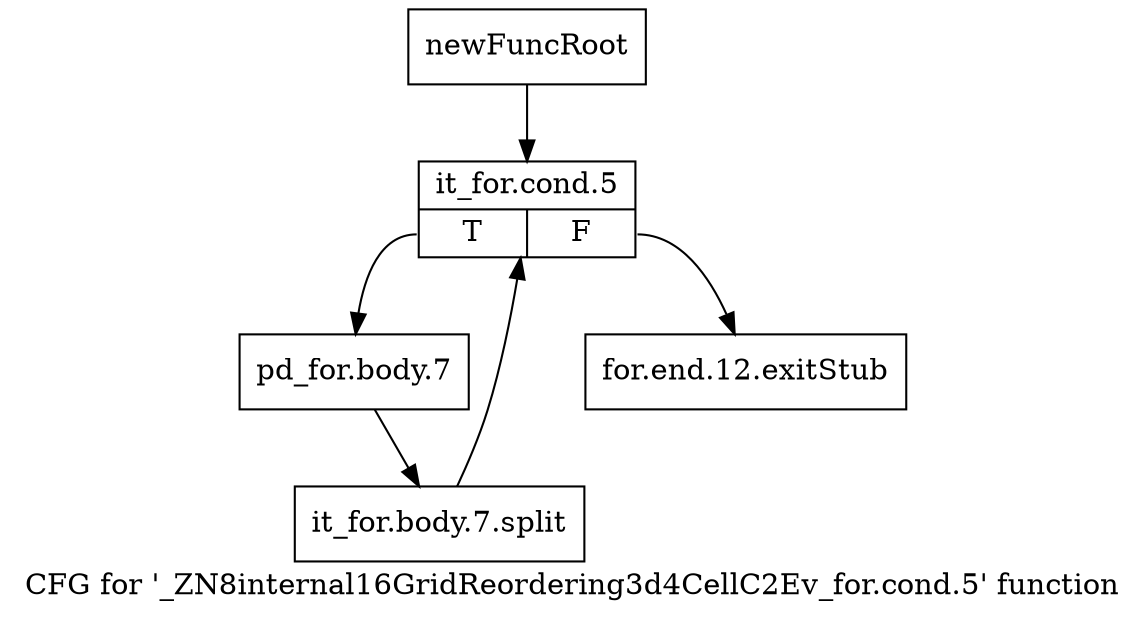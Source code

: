 digraph "CFG for '_ZN8internal16GridReordering3d4CellC2Ev_for.cond.5' function" {
	label="CFG for '_ZN8internal16GridReordering3d4CellC2Ev_for.cond.5' function";

	Node0x94154c0 [shape=record,label="{newFuncRoot}"];
	Node0x94154c0 -> Node0x9415560;
	Node0x9415510 [shape=record,label="{for.end.12.exitStub}"];
	Node0x9415560 [shape=record,label="{it_for.cond.5|{<s0>T|<s1>F}}"];
	Node0x9415560:s0 -> Node0x94155b0;
	Node0x9415560:s1 -> Node0x9415510;
	Node0x94155b0 [shape=record,label="{pd_for.body.7}"];
	Node0x94155b0 -> Node0xc647610;
	Node0xc647610 [shape=record,label="{it_for.body.7.split}"];
	Node0xc647610 -> Node0x9415560;
}
